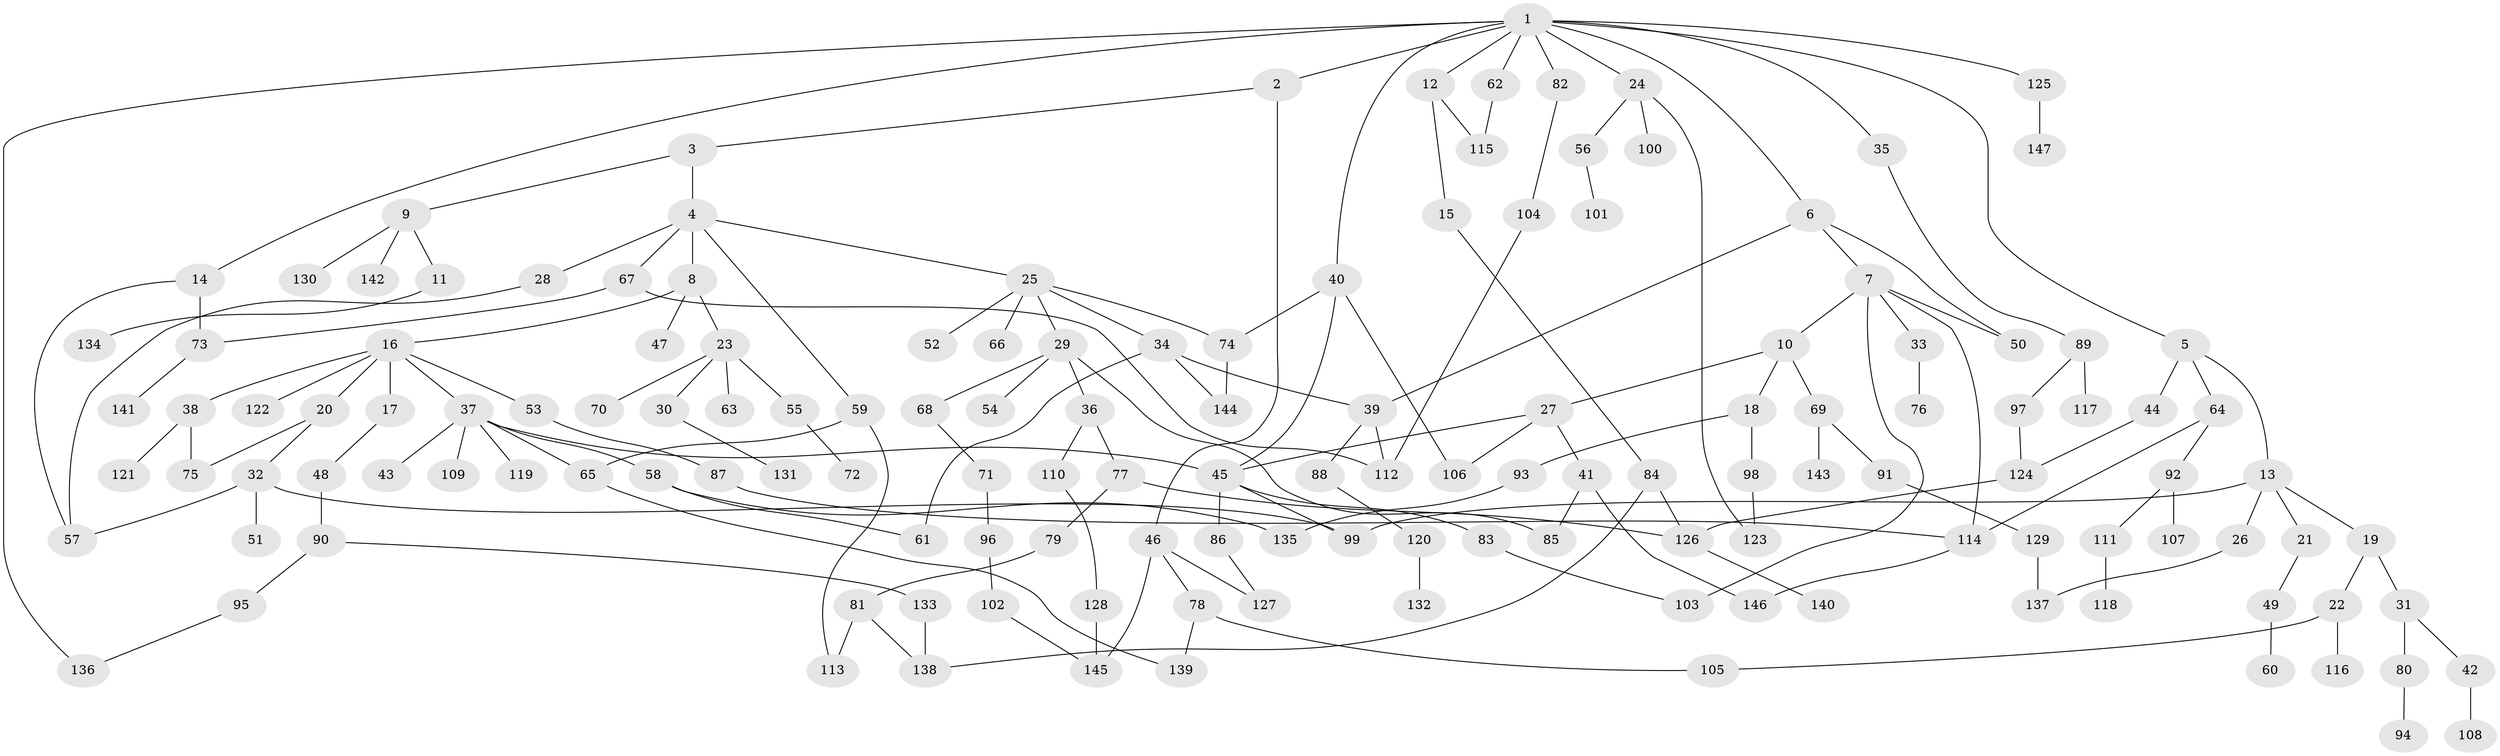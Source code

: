 // coarse degree distribution, {5: 0.045454545454545456, 8: 0.022727272727272728, 7: 0.022727272727272728, 6: 0.09090909090909091, 1: 0.5, 10: 0.022727272727272728, 2: 0.13636363636363635, 12: 0.022727272727272728, 4: 0.11363636363636363, 3: 0.022727272727272728}
// Generated by graph-tools (version 1.1) at 2025/46/03/04/25 21:46:14]
// undirected, 147 vertices, 184 edges
graph export_dot {
graph [start="1"]
  node [color=gray90,style=filled];
  1;
  2;
  3;
  4;
  5;
  6;
  7;
  8;
  9;
  10;
  11;
  12;
  13;
  14;
  15;
  16;
  17;
  18;
  19;
  20;
  21;
  22;
  23;
  24;
  25;
  26;
  27;
  28;
  29;
  30;
  31;
  32;
  33;
  34;
  35;
  36;
  37;
  38;
  39;
  40;
  41;
  42;
  43;
  44;
  45;
  46;
  47;
  48;
  49;
  50;
  51;
  52;
  53;
  54;
  55;
  56;
  57;
  58;
  59;
  60;
  61;
  62;
  63;
  64;
  65;
  66;
  67;
  68;
  69;
  70;
  71;
  72;
  73;
  74;
  75;
  76;
  77;
  78;
  79;
  80;
  81;
  82;
  83;
  84;
  85;
  86;
  87;
  88;
  89;
  90;
  91;
  92;
  93;
  94;
  95;
  96;
  97;
  98;
  99;
  100;
  101;
  102;
  103;
  104;
  105;
  106;
  107;
  108;
  109;
  110;
  111;
  112;
  113;
  114;
  115;
  116;
  117;
  118;
  119;
  120;
  121;
  122;
  123;
  124;
  125;
  126;
  127;
  128;
  129;
  130;
  131;
  132;
  133;
  134;
  135;
  136;
  137;
  138;
  139;
  140;
  141;
  142;
  143;
  144;
  145;
  146;
  147;
  1 -- 2;
  1 -- 5;
  1 -- 6;
  1 -- 12;
  1 -- 14;
  1 -- 24;
  1 -- 35;
  1 -- 40;
  1 -- 62;
  1 -- 82;
  1 -- 125;
  1 -- 136;
  2 -- 3;
  2 -- 46;
  3 -- 4;
  3 -- 9;
  4 -- 8;
  4 -- 25;
  4 -- 28;
  4 -- 59;
  4 -- 67;
  5 -- 13;
  5 -- 44;
  5 -- 64;
  6 -- 7;
  6 -- 39;
  6 -- 50;
  7 -- 10;
  7 -- 33;
  7 -- 50;
  7 -- 114;
  7 -- 103;
  8 -- 16;
  8 -- 23;
  8 -- 47;
  9 -- 11;
  9 -- 130;
  9 -- 142;
  10 -- 18;
  10 -- 27;
  10 -- 69;
  11 -- 134;
  12 -- 15;
  12 -- 115;
  13 -- 19;
  13 -- 21;
  13 -- 26;
  13 -- 99;
  14 -- 73;
  14 -- 57;
  15 -- 84;
  16 -- 17;
  16 -- 20;
  16 -- 37;
  16 -- 38;
  16 -- 53;
  16 -- 122;
  17 -- 48;
  18 -- 93;
  18 -- 98;
  19 -- 22;
  19 -- 31;
  20 -- 32;
  20 -- 75;
  21 -- 49;
  22 -- 105;
  22 -- 116;
  23 -- 30;
  23 -- 55;
  23 -- 63;
  23 -- 70;
  24 -- 56;
  24 -- 100;
  24 -- 123;
  25 -- 29;
  25 -- 34;
  25 -- 52;
  25 -- 66;
  25 -- 74;
  26 -- 137;
  27 -- 41;
  27 -- 45;
  27 -- 106;
  28 -- 57;
  29 -- 36;
  29 -- 54;
  29 -- 68;
  29 -- 85;
  30 -- 131;
  31 -- 42;
  31 -- 80;
  32 -- 51;
  32 -- 99;
  32 -- 57;
  33 -- 76;
  34 -- 61;
  34 -- 39;
  34 -- 144;
  35 -- 89;
  36 -- 77;
  36 -- 110;
  37 -- 43;
  37 -- 58;
  37 -- 109;
  37 -- 119;
  37 -- 45;
  37 -- 65;
  38 -- 121;
  38 -- 75;
  39 -- 88;
  39 -- 112;
  40 -- 74;
  40 -- 45;
  40 -- 106;
  41 -- 146;
  41 -- 85;
  42 -- 108;
  44 -- 124;
  45 -- 83;
  45 -- 86;
  45 -- 99;
  46 -- 78;
  46 -- 145;
  46 -- 127;
  48 -- 90;
  49 -- 60;
  53 -- 87;
  55 -- 72;
  56 -- 101;
  58 -- 61;
  58 -- 135;
  59 -- 65;
  59 -- 113;
  62 -- 115;
  64 -- 92;
  64 -- 114;
  65 -- 139;
  67 -- 73;
  67 -- 112;
  68 -- 71;
  69 -- 91;
  69 -- 143;
  71 -- 96;
  73 -- 141;
  74 -- 144;
  77 -- 79;
  77 -- 126;
  78 -- 139;
  78 -- 105;
  79 -- 81;
  80 -- 94;
  81 -- 138;
  81 -- 113;
  82 -- 104;
  83 -- 103;
  84 -- 126;
  84 -- 138;
  86 -- 127;
  87 -- 114;
  88 -- 120;
  89 -- 97;
  89 -- 117;
  90 -- 95;
  90 -- 133;
  91 -- 129;
  92 -- 107;
  92 -- 111;
  93 -- 135;
  95 -- 136;
  96 -- 102;
  97 -- 124;
  98 -- 123;
  102 -- 145;
  104 -- 112;
  110 -- 128;
  111 -- 118;
  114 -- 146;
  120 -- 132;
  124 -- 126;
  125 -- 147;
  126 -- 140;
  128 -- 145;
  129 -- 137;
  133 -- 138;
}
